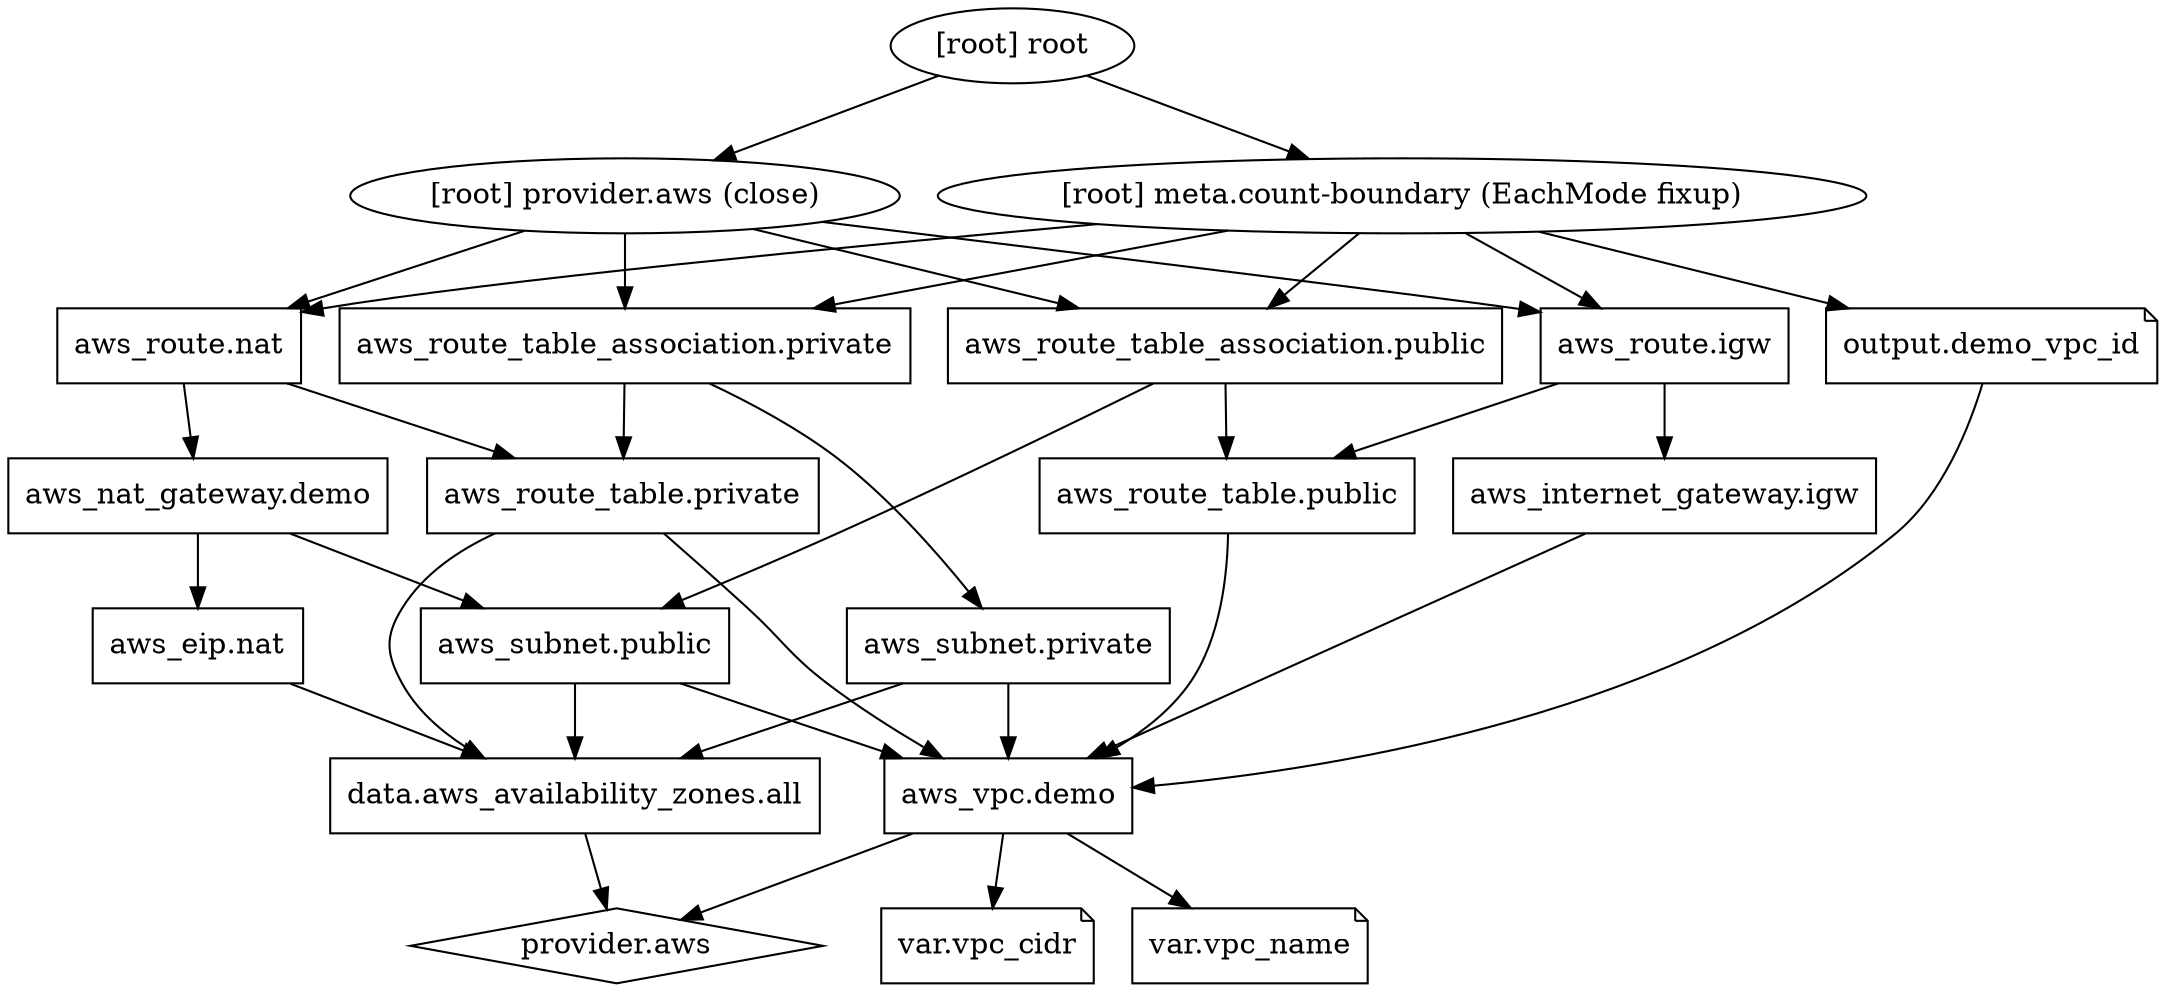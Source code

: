 digraph {
	compound = "true"
	newrank = "true"
	subgraph "root" {
		"[root] aws_eip.nat" [label = "aws_eip.nat", shape = "box"]
		"[root] aws_internet_gateway.igw" [label = "aws_internet_gateway.igw", shape = "box"]
		"[root] aws_nat_gateway.demo" [label = "aws_nat_gateway.demo", shape = "box"]
		"[root] aws_route.igw" [label = "aws_route.igw", shape = "box"]
		"[root] aws_route.nat" [label = "aws_route.nat", shape = "box"]
		"[root] aws_route_table.private" [label = "aws_route_table.private", shape = "box"]
		"[root] aws_route_table.public" [label = "aws_route_table.public", shape = "box"]
		"[root] aws_route_table_association.private" [label = "aws_route_table_association.private", shape = "box"]
		"[root] aws_route_table_association.public" [label = "aws_route_table_association.public", shape = "box"]
		"[root] aws_subnet.private" [label = "aws_subnet.private", shape = "box"]
		"[root] aws_subnet.public" [label = "aws_subnet.public", shape = "box"]
		"[root] aws_vpc.demo" [label = "aws_vpc.demo", shape = "box"]
		"[root] data.aws_availability_zones.all" [label = "data.aws_availability_zones.all", shape = "box"]
		"[root] output.demo_vpc_id" [label = "output.demo_vpc_id", shape = "note"]
		"[root] provider.aws" [label = "provider.aws", shape = "diamond"]
		"[root] var.vpc_cidr" [label = "var.vpc_cidr", shape = "note"]
		"[root] var.vpc_name" [label = "var.vpc_name", shape = "note"]
		"[root] aws_eip.nat" -> "[root] data.aws_availability_zones.all"
		"[root] aws_internet_gateway.igw" -> "[root] aws_vpc.demo"
		"[root] aws_nat_gateway.demo" -> "[root] aws_eip.nat"
		"[root] aws_nat_gateway.demo" -> "[root] aws_subnet.public"
		"[root] aws_route.igw" -> "[root] aws_internet_gateway.igw"
		"[root] aws_route.igw" -> "[root] aws_route_table.public"
		"[root] aws_route.nat" -> "[root] aws_nat_gateway.demo"
		"[root] aws_route.nat" -> "[root] aws_route_table.private"
		"[root] aws_route_table.private" -> "[root] aws_vpc.demo"
		"[root] aws_route_table.private" -> "[root] data.aws_availability_zones.all"
		"[root] aws_route_table.public" -> "[root] aws_vpc.demo"
		"[root] aws_route_table_association.private" -> "[root] aws_route_table.private"
		"[root] aws_route_table_association.private" -> "[root] aws_subnet.private"
		"[root] aws_route_table_association.public" -> "[root] aws_route_table.public"
		"[root] aws_route_table_association.public" -> "[root] aws_subnet.public"
		"[root] aws_subnet.private" -> "[root] aws_vpc.demo"
		"[root] aws_subnet.private" -> "[root] data.aws_availability_zones.all"
		"[root] aws_subnet.public" -> "[root] aws_vpc.demo"
		"[root] aws_subnet.public" -> "[root] data.aws_availability_zones.all"
		"[root] aws_vpc.demo" -> "[root] provider.aws"
		"[root] aws_vpc.demo" -> "[root] var.vpc_cidr"
		"[root] aws_vpc.demo" -> "[root] var.vpc_name"
		"[root] data.aws_availability_zones.all" -> "[root] provider.aws"
		"[root] meta.count-boundary (EachMode fixup)" -> "[root] aws_route.igw"
		"[root] meta.count-boundary (EachMode fixup)" -> "[root] aws_route.nat"
		"[root] meta.count-boundary (EachMode fixup)" -> "[root] aws_route_table_association.private"
		"[root] meta.count-boundary (EachMode fixup)" -> "[root] aws_route_table_association.public"
		"[root] meta.count-boundary (EachMode fixup)" -> "[root] output.demo_vpc_id"
		"[root] output.demo_vpc_id" -> "[root] aws_vpc.demo"
		"[root] provider.aws (close)" -> "[root] aws_route.igw"
		"[root] provider.aws (close)" -> "[root] aws_route.nat"
		"[root] provider.aws (close)" -> "[root] aws_route_table_association.private"
		"[root] provider.aws (close)" -> "[root] aws_route_table_association.public"
		"[root] root" -> "[root] meta.count-boundary (EachMode fixup)"
		"[root] root" -> "[root] provider.aws (close)"
	}
}

